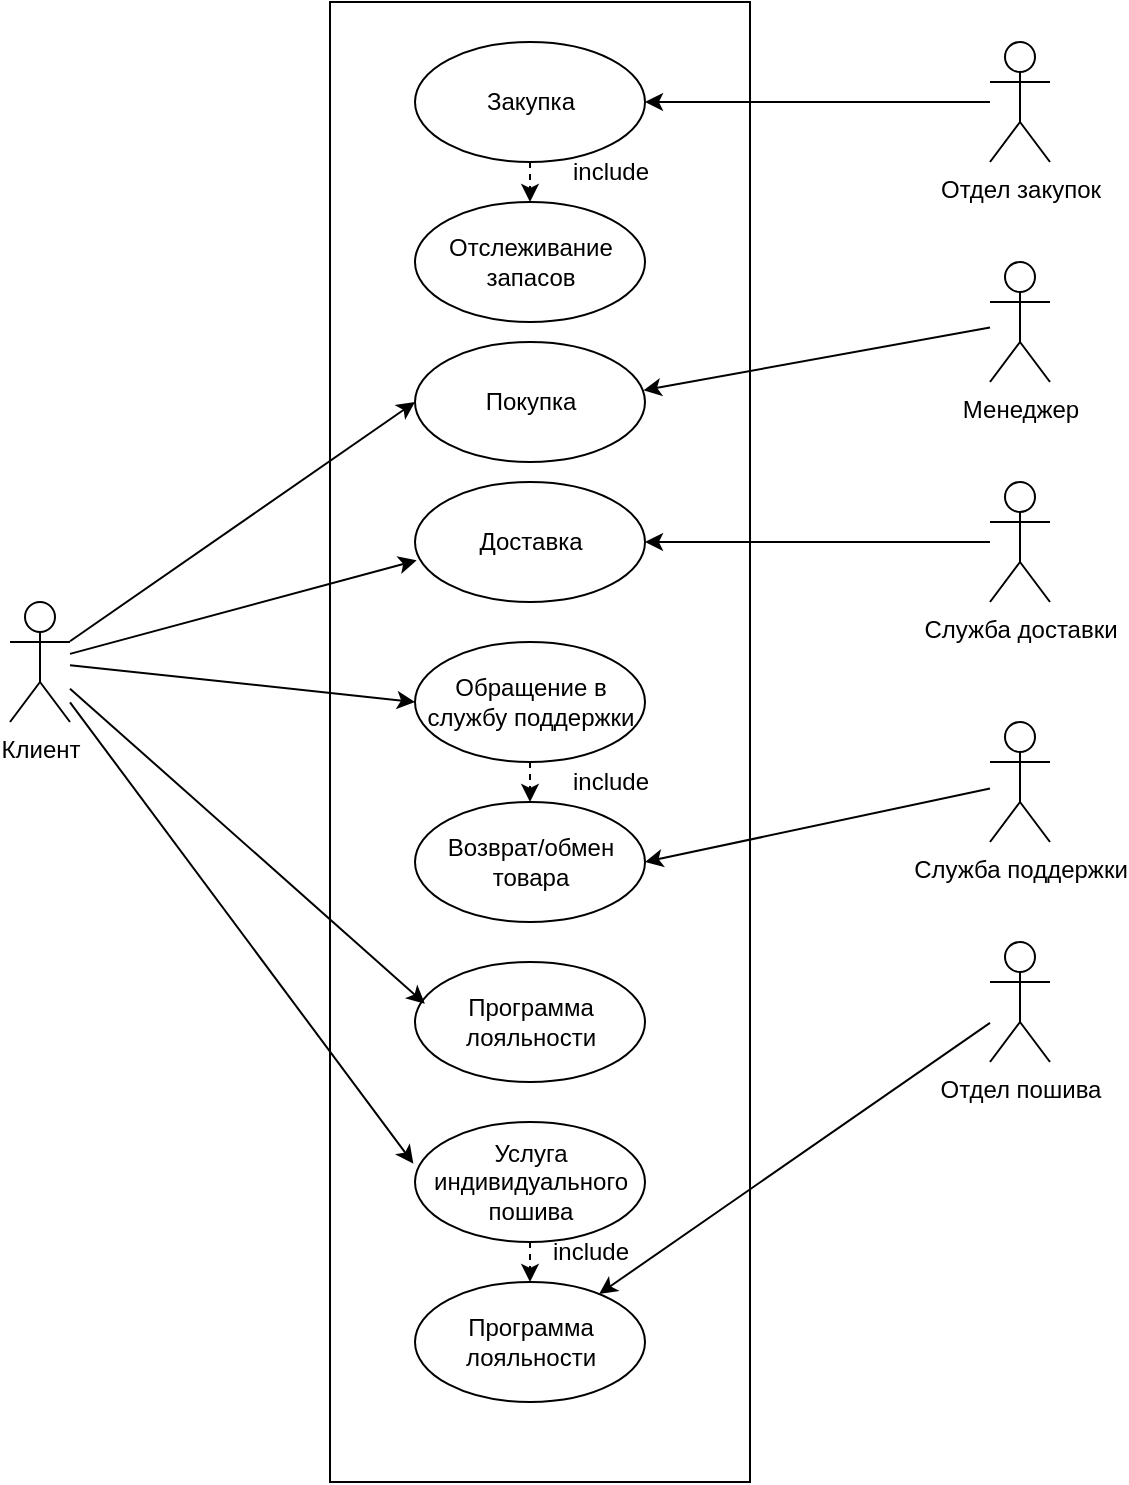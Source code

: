 <mxfile version="24.2.8" type="device">
  <diagram name="Page-1" id="C7XOjNt3UiNYZ5zzazVq">
    <mxGraphModel dx="1195" dy="615" grid="1" gridSize="10" guides="1" tooltips="1" connect="1" arrows="1" fold="1" page="1" pageScale="1" pageWidth="850" pageHeight="1100" math="0" shadow="0">
      <root>
        <mxCell id="0" />
        <mxCell id="1" parent="0" />
        <mxCell id="5_l77qG0_IROxDnhUQ7W-1" value="" style="rounded=0;whiteSpace=wrap;html=1;fillColor=none;" vertex="1" parent="1">
          <mxGeometry x="330" y="30" width="210" height="740" as="geometry" />
        </mxCell>
        <mxCell id="5_l77qG0_IROxDnhUQ7W-28" style="rounded=0;orthogonalLoop=1;jettySize=auto;html=1;entryX=0;entryY=0.5;entryDx=0;entryDy=0;" edge="1" parent="1" source="5_l77qG0_IROxDnhUQ7W-2" target="5_l77qG0_IROxDnhUQ7W-21">
          <mxGeometry relative="1" as="geometry" />
        </mxCell>
        <mxCell id="5_l77qG0_IROxDnhUQ7W-30" style="edgeStyle=none;rounded=0;orthogonalLoop=1;jettySize=auto;html=1;entryX=0;entryY=0.5;entryDx=0;entryDy=0;strokeColor=default;align=center;verticalAlign=middle;fontFamily=Helvetica;fontSize=11;fontColor=default;labelBackgroundColor=default;endArrow=classic;" edge="1" parent="1" source="5_l77qG0_IROxDnhUQ7W-2" target="5_l77qG0_IROxDnhUQ7W-23">
          <mxGeometry relative="1" as="geometry" />
        </mxCell>
        <mxCell id="5_l77qG0_IROxDnhUQ7W-2" value="Клиент&lt;div&gt;&lt;br&gt;&lt;/div&gt;" style="shape=umlActor;verticalLabelPosition=bottom;verticalAlign=top;html=1;outlineConnect=0;" vertex="1" parent="1">
          <mxGeometry x="170" y="330" width="30" height="60" as="geometry" />
        </mxCell>
        <mxCell id="5_l77qG0_IROxDnhUQ7W-17" style="edgeStyle=orthogonalEdgeStyle;rounded=0;orthogonalLoop=1;jettySize=auto;html=1;entryX=1;entryY=0.5;entryDx=0;entryDy=0;" edge="1" parent="1" source="5_l77qG0_IROxDnhUQ7W-3" target="5_l77qG0_IROxDnhUQ7W-14">
          <mxGeometry relative="1" as="geometry" />
        </mxCell>
        <mxCell id="5_l77qG0_IROxDnhUQ7W-3" value="&lt;div&gt;Отдел закупок&lt;/div&gt;&lt;div&gt;&lt;br&gt;&lt;/div&gt;" style="shape=umlActor;verticalLabelPosition=bottom;verticalAlign=top;html=1;outlineConnect=0;" vertex="1" parent="1">
          <mxGeometry x="660" y="50" width="30" height="60" as="geometry" />
        </mxCell>
        <mxCell id="5_l77qG0_IROxDnhUQ7W-4" value="&lt;div&gt;Менеджер&lt;/div&gt;" style="shape=umlActor;verticalLabelPosition=bottom;verticalAlign=top;html=1;outlineConnect=0;" vertex="1" parent="1">
          <mxGeometry x="660" y="160" width="30" height="60" as="geometry" />
        </mxCell>
        <mxCell id="5_l77qG0_IROxDnhUQ7W-38" style="edgeStyle=none;rounded=0;orthogonalLoop=1;jettySize=auto;html=1;strokeColor=default;align=center;verticalAlign=middle;fontFamily=Helvetica;fontSize=11;fontColor=default;labelBackgroundColor=default;endArrow=classic;" edge="1" parent="1" source="5_l77qG0_IROxDnhUQ7W-6" target="5_l77qG0_IROxDnhUQ7W-22">
          <mxGeometry relative="1" as="geometry" />
        </mxCell>
        <mxCell id="5_l77qG0_IROxDnhUQ7W-6" value="&lt;div&gt;Служба доставки&lt;/div&gt;&lt;div&gt;&lt;br&gt;&lt;/div&gt;" style="shape=umlActor;verticalLabelPosition=bottom;verticalAlign=top;html=1;outlineConnect=0;" vertex="1" parent="1">
          <mxGeometry x="660" y="270" width="30" height="60" as="geometry" />
        </mxCell>
        <mxCell id="5_l77qG0_IROxDnhUQ7W-37" style="edgeStyle=none;rounded=0;orthogonalLoop=1;jettySize=auto;html=1;entryX=1;entryY=0.5;entryDx=0;entryDy=0;strokeColor=default;align=center;verticalAlign=middle;fontFamily=Helvetica;fontSize=11;fontColor=default;labelBackgroundColor=default;endArrow=classic;" edge="1" parent="1" source="5_l77qG0_IROxDnhUQ7W-7" target="5_l77qG0_IROxDnhUQ7W-24">
          <mxGeometry relative="1" as="geometry" />
        </mxCell>
        <mxCell id="5_l77qG0_IROxDnhUQ7W-7" value="Служба поддержки" style="shape=umlActor;verticalLabelPosition=bottom;verticalAlign=top;html=1;outlineConnect=0;" vertex="1" parent="1">
          <mxGeometry x="660" y="390" width="30" height="60" as="geometry" />
        </mxCell>
        <mxCell id="5_l77qG0_IROxDnhUQ7W-36" style="edgeStyle=none;rounded=0;orthogonalLoop=1;jettySize=auto;html=1;strokeColor=default;align=center;verticalAlign=middle;fontFamily=Helvetica;fontSize=11;fontColor=default;labelBackgroundColor=default;endArrow=classic;" edge="1" parent="1" source="5_l77qG0_IROxDnhUQ7W-13" target="5_l77qG0_IROxDnhUQ7W-35">
          <mxGeometry relative="1" as="geometry" />
        </mxCell>
        <mxCell id="5_l77qG0_IROxDnhUQ7W-13" value="Отдел пошива" style="shape=umlActor;verticalLabelPosition=bottom;verticalAlign=top;html=1;outlineConnect=0;" vertex="1" parent="1">
          <mxGeometry x="660" y="500" width="30" height="60" as="geometry" />
        </mxCell>
        <mxCell id="5_l77qG0_IROxDnhUQ7W-26" style="edgeStyle=orthogonalEdgeStyle;rounded=0;orthogonalLoop=1;jettySize=auto;html=1;exitX=0.5;exitY=1;exitDx=0;exitDy=0;entryX=0.5;entryY=0;entryDx=0;entryDy=0;dashed=1;" edge="1" parent="1" source="5_l77qG0_IROxDnhUQ7W-14" target="5_l77qG0_IROxDnhUQ7W-18">
          <mxGeometry relative="1" as="geometry" />
        </mxCell>
        <mxCell id="5_l77qG0_IROxDnhUQ7W-14" value="Закупка" style="ellipse;whiteSpace=wrap;html=1;fillColor=none;" vertex="1" parent="1">
          <mxGeometry x="372.5" y="50" width="115" height="60" as="geometry" />
        </mxCell>
        <mxCell id="5_l77qG0_IROxDnhUQ7W-18" value="Отслеживание запасов" style="ellipse;whiteSpace=wrap;html=1;fillColor=none;" vertex="1" parent="1">
          <mxGeometry x="372.5" y="130" width="115" height="60" as="geometry" />
        </mxCell>
        <mxCell id="5_l77qG0_IROxDnhUQ7W-21" value="Покупка" style="ellipse;whiteSpace=wrap;html=1;fillColor=none;" vertex="1" parent="1">
          <mxGeometry x="372.5" y="200" width="115" height="60" as="geometry" />
        </mxCell>
        <mxCell id="5_l77qG0_IROxDnhUQ7W-22" value="Доставка" style="ellipse;whiteSpace=wrap;html=1;fillColor=none;" vertex="1" parent="1">
          <mxGeometry x="372.5" y="270" width="115" height="60" as="geometry" />
        </mxCell>
        <mxCell id="5_l77qG0_IROxDnhUQ7W-32" style="edgeStyle=none;rounded=0;orthogonalLoop=1;jettySize=auto;html=1;strokeColor=default;align=center;verticalAlign=middle;fontFamily=Helvetica;fontSize=11;fontColor=default;labelBackgroundColor=default;endArrow=classic;dashed=1;" edge="1" parent="1" source="5_l77qG0_IROxDnhUQ7W-23" target="5_l77qG0_IROxDnhUQ7W-24">
          <mxGeometry relative="1" as="geometry" />
        </mxCell>
        <mxCell id="5_l77qG0_IROxDnhUQ7W-23" value="Обращение в службу поддержки" style="ellipse;whiteSpace=wrap;html=1;fillColor=none;" vertex="1" parent="1">
          <mxGeometry x="372.5" y="350" width="115" height="60" as="geometry" />
        </mxCell>
        <mxCell id="5_l77qG0_IROxDnhUQ7W-24" value="Возврат/обмен товара" style="ellipse;whiteSpace=wrap;html=1;fillColor=none;" vertex="1" parent="1">
          <mxGeometry x="372.5" y="430" width="115" height="60" as="geometry" />
        </mxCell>
        <mxCell id="5_l77qG0_IROxDnhUQ7W-25" value="Программа лояльности" style="ellipse;whiteSpace=wrap;html=1;fillColor=none;" vertex="1" parent="1">
          <mxGeometry x="372.5" y="510" width="115" height="60" as="geometry" />
        </mxCell>
        <mxCell id="5_l77qG0_IROxDnhUQ7W-27" value="include" style="text;html=1;align=center;verticalAlign=middle;resizable=0;points=[];autosize=1;strokeColor=none;fillColor=none;" vertex="1" parent="1">
          <mxGeometry x="440" y="100" width="60" height="30" as="geometry" />
        </mxCell>
        <mxCell id="5_l77qG0_IROxDnhUQ7W-29" style="edgeStyle=none;rounded=0;orthogonalLoop=1;jettySize=auto;html=1;entryX=0.007;entryY=0.653;entryDx=0;entryDy=0;entryPerimeter=0;strokeColor=default;align=center;verticalAlign=middle;fontFamily=Helvetica;fontSize=11;fontColor=default;labelBackgroundColor=default;endArrow=classic;" edge="1" parent="1" source="5_l77qG0_IROxDnhUQ7W-2" target="5_l77qG0_IROxDnhUQ7W-22">
          <mxGeometry relative="1" as="geometry" />
        </mxCell>
        <mxCell id="5_l77qG0_IROxDnhUQ7W-33" value="include" style="text;html=1;align=center;verticalAlign=middle;resizable=0;points=[];autosize=1;strokeColor=none;fillColor=none;" vertex="1" parent="1">
          <mxGeometry x="440" y="405" width="60" height="30" as="geometry" />
        </mxCell>
        <mxCell id="5_l77qG0_IROxDnhUQ7W-42" style="edgeStyle=none;rounded=0;orthogonalLoop=1;jettySize=auto;html=1;exitX=0.5;exitY=1;exitDx=0;exitDy=0;strokeColor=default;align=center;verticalAlign=middle;fontFamily=Helvetica;fontSize=11;fontColor=default;labelBackgroundColor=default;endArrow=classic;dashed=1;" edge="1" parent="1" source="5_l77qG0_IROxDnhUQ7W-34" target="5_l77qG0_IROxDnhUQ7W-35">
          <mxGeometry relative="1" as="geometry" />
        </mxCell>
        <mxCell id="5_l77qG0_IROxDnhUQ7W-34" value="Услуга индивидуального пошива" style="ellipse;whiteSpace=wrap;html=1;fillColor=none;" vertex="1" parent="1">
          <mxGeometry x="372.5" y="590" width="115" height="60" as="geometry" />
        </mxCell>
        <mxCell id="5_l77qG0_IROxDnhUQ7W-35" value="Программа лояльности" style="ellipse;whiteSpace=wrap;html=1;fillColor=none;" vertex="1" parent="1">
          <mxGeometry x="372.5" y="670" width="115" height="60" as="geometry" />
        </mxCell>
        <mxCell id="5_l77qG0_IROxDnhUQ7W-39" style="edgeStyle=none;rounded=0;orthogonalLoop=1;jettySize=auto;html=1;entryX=0.993;entryY=0.403;entryDx=0;entryDy=0;entryPerimeter=0;strokeColor=default;align=center;verticalAlign=middle;fontFamily=Helvetica;fontSize=11;fontColor=default;labelBackgroundColor=default;endArrow=classic;" edge="1" parent="1" source="5_l77qG0_IROxDnhUQ7W-4" target="5_l77qG0_IROxDnhUQ7W-21">
          <mxGeometry relative="1" as="geometry" />
        </mxCell>
        <mxCell id="5_l77qG0_IROxDnhUQ7W-40" style="edgeStyle=none;rounded=0;orthogonalLoop=1;jettySize=auto;html=1;entryX=0.043;entryY=0.347;entryDx=0;entryDy=0;entryPerimeter=0;strokeColor=default;align=center;verticalAlign=middle;fontFamily=Helvetica;fontSize=11;fontColor=default;labelBackgroundColor=default;endArrow=classic;" edge="1" parent="1" source="5_l77qG0_IROxDnhUQ7W-2" target="5_l77qG0_IROxDnhUQ7W-25">
          <mxGeometry relative="1" as="geometry" />
        </mxCell>
        <mxCell id="5_l77qG0_IROxDnhUQ7W-41" style="edgeStyle=none;rounded=0;orthogonalLoop=1;jettySize=auto;html=1;entryX=-0.007;entryY=0.347;entryDx=0;entryDy=0;entryPerimeter=0;strokeColor=default;align=center;verticalAlign=middle;fontFamily=Helvetica;fontSize=11;fontColor=default;labelBackgroundColor=default;endArrow=classic;" edge="1" parent="1" source="5_l77qG0_IROxDnhUQ7W-2" target="5_l77qG0_IROxDnhUQ7W-34">
          <mxGeometry relative="1" as="geometry" />
        </mxCell>
        <mxCell id="5_l77qG0_IROxDnhUQ7W-43" value="include" style="text;html=1;align=center;verticalAlign=middle;resizable=0;points=[];autosize=1;strokeColor=none;fillColor=none;" vertex="1" parent="1">
          <mxGeometry x="430" y="640" width="60" height="30" as="geometry" />
        </mxCell>
      </root>
    </mxGraphModel>
  </diagram>
</mxfile>
